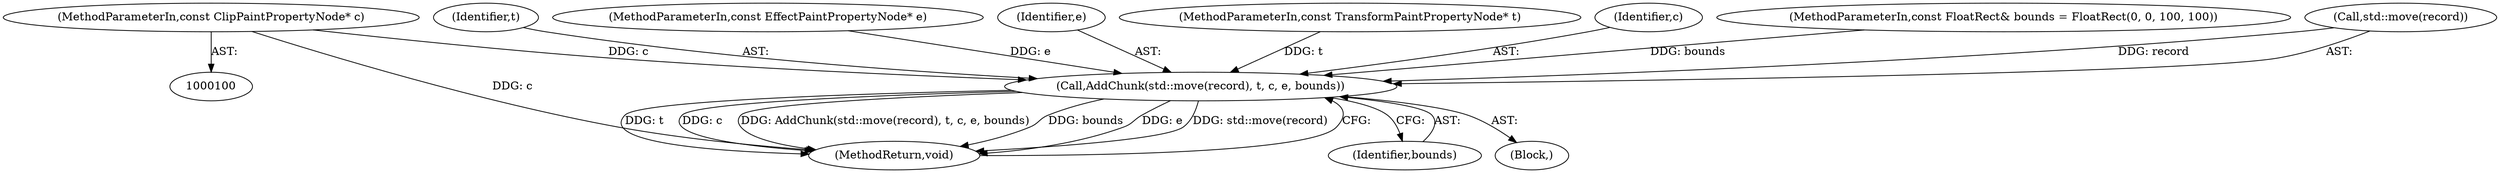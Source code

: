 digraph "0_Chrome_f911e11e7f6b5c0d6f5ee694a9871de6619889f7_34@pointer" {
"1000102" [label="(MethodParameterIn,const ClipPaintPropertyNode* c)"];
"1000115" [label="(Call,AddChunk(std::move(record), t, c, e, bounds))"];
"1000105" [label="(Block,)"];
"1000118" [label="(Identifier,t)"];
"1000102" [label="(MethodParameterIn,const ClipPaintPropertyNode* c)"];
"1000103" [label="(MethodParameterIn,const EffectPaintPropertyNode* e)"];
"1000120" [label="(Identifier,e)"];
"1000101" [label="(MethodParameterIn,const TransformPaintPropertyNode* t)"];
"1000122" [label="(MethodReturn,void)"];
"1000119" [label="(Identifier,c)"];
"1000104" [label="(MethodParameterIn,const FloatRect& bounds = FloatRect(0, 0, 100, 100))"];
"1000115" [label="(Call,AddChunk(std::move(record), t, c, e, bounds))"];
"1000121" [label="(Identifier,bounds)"];
"1000116" [label="(Call,std::move(record))"];
"1000102" -> "1000100"  [label="AST: "];
"1000102" -> "1000122"  [label="DDG: c"];
"1000102" -> "1000115"  [label="DDG: c"];
"1000115" -> "1000105"  [label="AST: "];
"1000115" -> "1000121"  [label="CFG: "];
"1000116" -> "1000115"  [label="AST: "];
"1000118" -> "1000115"  [label="AST: "];
"1000119" -> "1000115"  [label="AST: "];
"1000120" -> "1000115"  [label="AST: "];
"1000121" -> "1000115"  [label="AST: "];
"1000122" -> "1000115"  [label="CFG: "];
"1000115" -> "1000122"  [label="DDG: t"];
"1000115" -> "1000122"  [label="DDG: c"];
"1000115" -> "1000122"  [label="DDG: AddChunk(std::move(record), t, c, e, bounds)"];
"1000115" -> "1000122"  [label="DDG: bounds"];
"1000115" -> "1000122"  [label="DDG: e"];
"1000115" -> "1000122"  [label="DDG: std::move(record)"];
"1000116" -> "1000115"  [label="DDG: record"];
"1000101" -> "1000115"  [label="DDG: t"];
"1000103" -> "1000115"  [label="DDG: e"];
"1000104" -> "1000115"  [label="DDG: bounds"];
}
